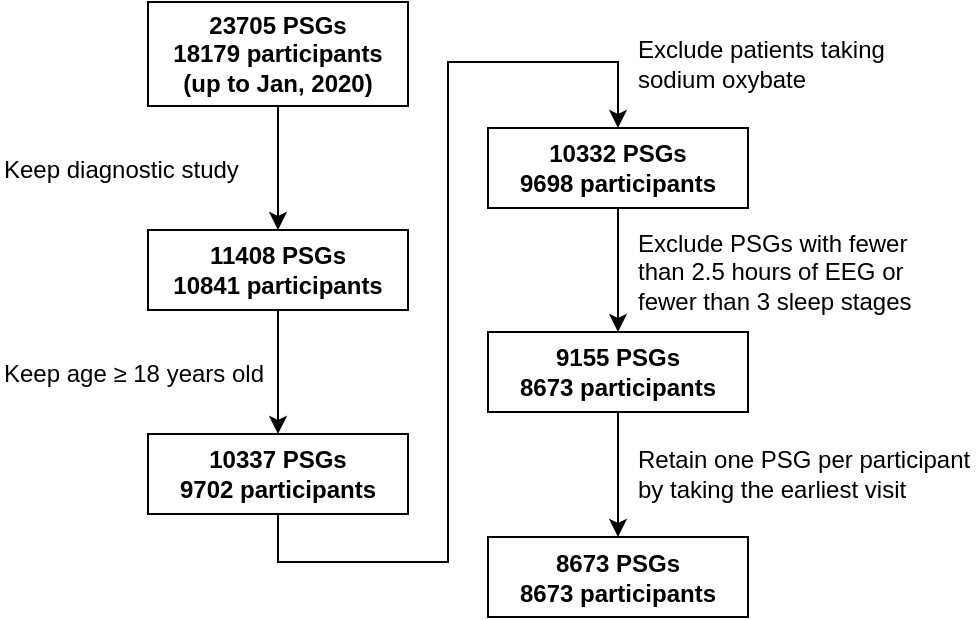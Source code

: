 <mxfile version="18.1.1" type="device"><diagram id="oywAVC4ReeB8WPr1Filp" name="Page-1"><mxGraphModel dx="782" dy="476" grid="1" gridSize="10" guides="1" tooltips="1" connect="1" arrows="1" fold="1" page="1" pageScale="1" pageWidth="850" pageHeight="1100" math="0" shadow="0"><root><mxCell id="0"/><mxCell id="1" parent="0"/><mxCell id="d4tVn3WFGR3T-SuQxrTE-2" value="&lt;font style=&quot;font-size: 12px&quot;&gt;&lt;b style=&quot;font-size: 12px&quot;&gt;23705 PSGs&lt;br style=&quot;font-size: 12px&quot;&gt;18179 participants&lt;/b&gt;&lt;/font&gt;" style="rounded=0;whiteSpace=wrap;html=1;fontSize=12;" parent="1" vertex="1"><mxGeometry x="102" y="192" width="130" height="40" as="geometry"/></mxCell><mxCell id="d4tVn3WFGR3T-SuQxrTE-3" value="&lt;font style=&quot;font-size: 12px&quot;&gt;&lt;b style=&quot;font-size: 12px&quot;&gt;11408 PSGs&lt;br style=&quot;font-size: 12px&quot;&gt;10841 participants&lt;/b&gt;&lt;/font&gt;" style="rounded=0;whiteSpace=wrap;html=1;fontSize=12;" parent="1" vertex="1"><mxGeometry x="102" y="294" width="130" height="40" as="geometry"/></mxCell><mxCell id="G3NhPU8YgWCwQuq1Kdq9-1" style="edgeStyle=orthogonalEdgeStyle;rounded=0;orthogonalLoop=1;jettySize=auto;html=1;entryX=0.5;entryY=0;entryDx=0;entryDy=0;" edge="1" parent="1" source="d4tVn3WFGR3T-SuQxrTE-5" target="d4tVn3WFGR3T-SuQxrTE-21"><mxGeometry relative="1" as="geometry"><Array as="points"><mxPoint x="167" y="460"/><mxPoint x="252" y="460"/><mxPoint x="252" y="210"/><mxPoint x="337" y="210"/></Array></mxGeometry></mxCell><mxCell id="d4tVn3WFGR3T-SuQxrTE-5" value="&lt;font style=&quot;font-size: 12px&quot;&gt;&lt;b style=&quot;font-size: 12px&quot;&gt;10337 PSGs&lt;br style=&quot;font-size: 12px&quot;&gt;9702 participants&lt;/b&gt;&lt;/font&gt;" style="rounded=0;whiteSpace=wrap;html=1;fontSize=12;" parent="1" vertex="1"><mxGeometry x="102" y="396" width="130" height="40" as="geometry"/></mxCell><mxCell id="d4tVn3WFGR3T-SuQxrTE-6" value="&lt;font style=&quot;font-size: 12px&quot;&gt;&lt;b style=&quot;font-size: 12px&quot;&gt;10332 PSGs&lt;br style=&quot;font-size: 12px&quot;&gt;9698 participants&lt;/b&gt;&lt;/font&gt;" style="rounded=0;whiteSpace=wrap;html=1;fontSize=12;" parent="1" vertex="1"><mxGeometry x="272" y="243" width="130" height="40" as="geometry"/></mxCell><mxCell id="d4tVn3WFGR3T-SuQxrTE-7" value="&lt;font style=&quot;font-size: 12px&quot;&gt;&lt;b style=&quot;font-size: 12px&quot;&gt;9155 PSGs&lt;br style=&quot;font-size: 12px&quot;&gt;8673 participants&lt;/b&gt;&lt;/font&gt;" style="rounded=0;whiteSpace=wrap;html=1;fontSize=12;" parent="1" vertex="1"><mxGeometry x="272" y="345" width="130" height="40" as="geometry"/></mxCell><mxCell id="d4tVn3WFGR3T-SuQxrTE-8" value="&lt;font style=&quot;font-size: 12px&quot;&gt;&lt;b style=&quot;font-size: 12px&quot;&gt;8673 PSGs&lt;br style=&quot;font-size: 12px&quot;&gt;8673 participants&lt;/b&gt;&lt;/font&gt;" style="rounded=0;whiteSpace=wrap;html=1;fontSize=12;" parent="1" vertex="1"><mxGeometry x="272" y="447.5" width="130" height="40" as="geometry"/></mxCell><mxCell id="d4tVn3WFGR3T-SuQxrTE-10" value="Keep diagnostic study" style="text;html=1;strokeColor=none;fillColor=none;align=left;verticalAlign=middle;whiteSpace=wrap;rounded=0;fontSize=12;" parent="1" vertex="1"><mxGeometry x="28" y="246" width="180" height="35" as="geometry"/></mxCell><mxCell id="d4tVn3WFGR3T-SuQxrTE-11" value="Keep age ≥ 18 years old" style="text;html=1;strokeColor=none;fillColor=none;align=left;verticalAlign=middle;whiteSpace=wrap;rounded=0;fontSize=12;" parent="1" vertex="1"><mxGeometry x="28" y="348" width="170" height="35" as="geometry"/></mxCell><mxCell id="d4tVn3WFGR3T-SuQxrTE-13" value="Exclude patients taking sodium oxybate" style="text;html=1;strokeColor=none;fillColor=none;align=left;verticalAlign=middle;whiteSpace=wrap;rounded=0;fontSize=12;" parent="1" vertex="1"><mxGeometry x="345" y="186" width="140" height="50" as="geometry"/></mxCell><mxCell id="d4tVn3WFGR3T-SuQxrTE-14" value="Exclude&amp;nbsp;PSGs with fewer than 2.5 hours of EEG or fewer than 3 sleep stages" style="text;html=1;strokeColor=none;fillColor=none;align=left;verticalAlign=middle;whiteSpace=wrap;rounded=0;fontSize=12;" parent="1" vertex="1"><mxGeometry x="345" y="287" width="150" height="55" as="geometry"/></mxCell><mxCell id="d4tVn3WFGR3T-SuQxrTE-15" value="Retain one PSG per participant by taking the earliest visit" style="text;html=1;strokeColor=none;fillColor=none;align=left;verticalAlign=middle;whiteSpace=wrap;rounded=0;fontSize=12;" parent="1" vertex="1"><mxGeometry x="345" y="381" width="170" height="70" as="geometry"/></mxCell><mxCell id="d4tVn3WFGR3T-SuQxrTE-29" value="" style="edgeStyle=orthogonalEdgeStyle;rounded=0;orthogonalLoop=1;jettySize=auto;html=1;fontSize=12;" parent="1" source="d4tVn3WFGR3T-SuQxrTE-20" target="d4tVn3WFGR3T-SuQxrTE-22" edge="1"><mxGeometry relative="1" as="geometry"/></mxCell><mxCell id="d4tVn3WFGR3T-SuQxrTE-20" value="&lt;font style=&quot;&quot;&gt;&lt;b style=&quot;font-size: 12px;&quot;&gt;23705 PSGs&lt;/b&gt;&lt;br style=&quot;font-size: 12px&quot;&gt;&lt;b style=&quot;font-size: 12px;&quot;&gt;18179 participants&lt;/b&gt;&lt;br&gt;&lt;b&gt;(up to Jan, 2020)&lt;/b&gt;&lt;br&gt;&lt;/font&gt;" style="rounded=0;whiteSpace=wrap;html=1;fontSize=12;" parent="1" vertex="1"><mxGeometry x="102" y="180" width="130" height="52" as="geometry"/></mxCell><mxCell id="d4tVn3WFGR3T-SuQxrTE-33" value="" style="edgeStyle=orthogonalEdgeStyle;rounded=0;orthogonalLoop=1;jettySize=auto;html=1;fontSize=12;" parent="1" source="d4tVn3WFGR3T-SuQxrTE-21" target="d4tVn3WFGR3T-SuQxrTE-23" edge="1"><mxGeometry relative="1" as="geometry"/></mxCell><mxCell id="d4tVn3WFGR3T-SuQxrTE-21" value="&lt;font style=&quot;font-size: 12px&quot;&gt;&lt;b style=&quot;font-size: 12px&quot;&gt;10332 PSGs&lt;br style=&quot;font-size: 12px&quot;&gt;9698 participants&lt;/b&gt;&lt;/font&gt;" style="rounded=0;whiteSpace=wrap;html=1;fontSize=12;" parent="1" vertex="1"><mxGeometry x="272" y="243" width="130" height="40" as="geometry"/></mxCell><mxCell id="d4tVn3WFGR3T-SuQxrTE-30" value="" style="edgeStyle=orthogonalEdgeStyle;rounded=0;orthogonalLoop=1;jettySize=auto;html=1;fontSize=12;entryX=0.5;entryY=0;entryDx=0;entryDy=0;" parent="1" source="d4tVn3WFGR3T-SuQxrTE-22" edge="1"><mxGeometry relative="1" as="geometry"><mxPoint x="167" y="396" as="targetPoint"/></mxGeometry></mxCell><mxCell id="d4tVn3WFGR3T-SuQxrTE-22" value="&lt;font style=&quot;font-size: 12px&quot;&gt;&lt;b style=&quot;font-size: 12px&quot;&gt;11408 PSGs&lt;br style=&quot;font-size: 12px&quot;&gt;10841 participants&lt;/b&gt;&lt;/font&gt;" style="rounded=0;whiteSpace=wrap;html=1;fontSize=12;" parent="1" vertex="1"><mxGeometry x="102" y="294" width="130" height="40" as="geometry"/></mxCell><mxCell id="d4tVn3WFGR3T-SuQxrTE-34" value="" style="edgeStyle=orthogonalEdgeStyle;rounded=0;orthogonalLoop=1;jettySize=auto;html=1;fontSize=12;" parent="1" source="d4tVn3WFGR3T-SuQxrTE-23" target="d4tVn3WFGR3T-SuQxrTE-24" edge="1"><mxGeometry relative="1" as="geometry"/></mxCell><mxCell id="d4tVn3WFGR3T-SuQxrTE-23" value="&lt;font style=&quot;font-size: 12px&quot;&gt;&lt;b style=&quot;font-size: 12px&quot;&gt;9155 PSGs&lt;br style=&quot;font-size: 12px&quot;&gt;8673 participants&lt;/b&gt;&lt;/font&gt;" style="rounded=0;whiteSpace=wrap;html=1;fontSize=12;" parent="1" vertex="1"><mxGeometry x="272" y="345" width="130" height="40" as="geometry"/></mxCell><mxCell id="d4tVn3WFGR3T-SuQxrTE-24" value="&lt;font style=&quot;font-size: 12px&quot;&gt;&lt;b style=&quot;font-size: 12px&quot;&gt;8673 PSGs&lt;br style=&quot;font-size: 12px&quot;&gt;8673 participants&lt;/b&gt;&lt;/font&gt;" style="rounded=0;whiteSpace=wrap;html=1;fontSize=12;" parent="1" vertex="1"><mxGeometry x="272" y="447.5" width="130" height="40" as="geometry"/></mxCell></root></mxGraphModel></diagram></mxfile>